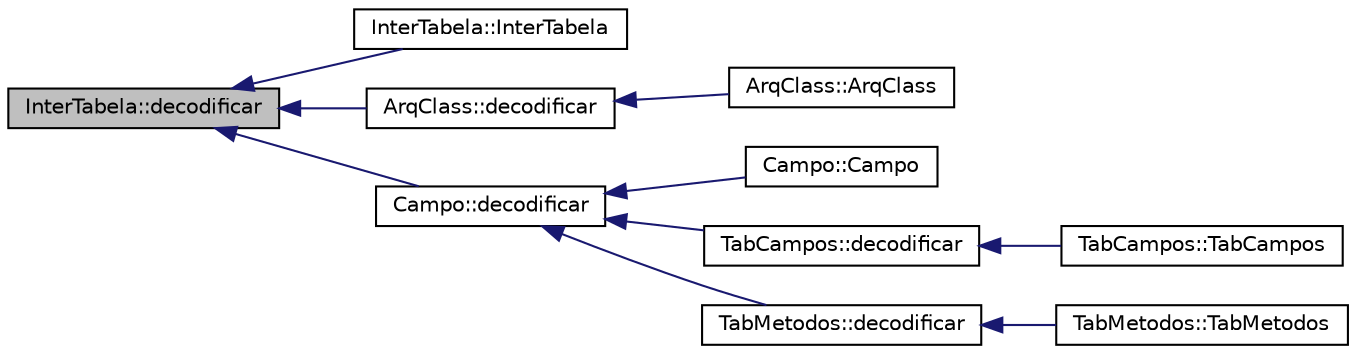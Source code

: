 digraph "InterTabela::decodificar"
{
  edge [fontname="Helvetica",fontsize="10",labelfontname="Helvetica",labelfontsize="10"];
  node [fontname="Helvetica",fontsize="10",shape=record];
  rankdir="LR";
  Node8 [label="InterTabela::decodificar",height=0.2,width=0.4,color="black", fillcolor="grey75", style="filled", fontcolor="black"];
  Node8 -> Node9 [dir="back",color="midnightblue",fontsize="10",style="solid",fontname="Helvetica"];
  Node9 [label="InterTabela::InterTabela",height=0.2,width=0.4,color="black", fillcolor="white", style="filled",URL="$class_inter_tabela.html#a383c408a81e925a732e951b8b4e8aaae",tooltip="Construtor com o conhecimento prévio do seu tamanho. "];
  Node8 -> Node10 [dir="back",color="midnightblue",fontsize="10",style="solid",fontname="Helvetica"];
  Node10 [label="ArqClass::decodificar",height=0.2,width=0.4,color="black", fillcolor="white", style="filled",URL="$class_arq_class.html#a1d4cf50b04382f066d7e8825ea23d978",tooltip="Decodificador do arquivo binário .class. "];
  Node10 -> Node11 [dir="back",color="midnightblue",fontsize="10",style="solid",fontname="Helvetica"];
  Node11 [label="ArqClass::ArqClass",height=0.2,width=0.4,color="black", fillcolor="white", style="filled",URL="$class_arq_class.html#a6ffa9e6cf6fb50c5af4a7e85cc5c09ea"];
  Node8 -> Node12 [dir="back",color="midnightblue",fontsize="10",style="solid",fontname="Helvetica"];
  Node12 [label="Campo::decodificar",height=0.2,width=0.4,color="black", fillcolor="white", style="filled",URL="$class_campo.html#a9946b8d819483b197b7a783681f942b1",tooltip="Decodificador do arquivo binário .class para um campo, extraindo todos os seus dados específicos..."];
  Node12 -> Node13 [dir="back",color="midnightblue",fontsize="10",style="solid",fontname="Helvetica"];
  Node13 [label="Campo::Campo",height=0.2,width=0.4,color="black", fillcolor="white", style="filled",URL="$class_campo.html#a7d275e6320f677fecafbf0b5cf99e762"];
  Node12 -> Node14 [dir="back",color="midnightblue",fontsize="10",style="solid",fontname="Helvetica"];
  Node14 [label="TabCampos::decodificar",height=0.2,width=0.4,color="black", fillcolor="white", style="filled",URL="$class_tab_campos.html#af650290fd65f2600b851e45f179f9026",tooltip="Decodificador do arquivo binário .class para a tabela de campos. "];
  Node14 -> Node15 [dir="back",color="midnightblue",fontsize="10",style="solid",fontname="Helvetica"];
  Node15 [label="TabCampos::TabCampos",height=0.2,width=0.4,color="black", fillcolor="white", style="filled",URL="$class_tab_campos.html#ae3da19802776620e58cef4b6a430a354"];
  Node12 -> Node16 [dir="back",color="midnightblue",fontsize="10",style="solid",fontname="Helvetica"];
  Node16 [label="TabMetodos::decodificar",height=0.2,width=0.4,color="black", fillcolor="white", style="filled",URL="$class_tab_metodos.html#ac241ebb953c7fe3dd573629ad745a9e4",tooltip="Decodificador do arquivo binário .class para a tabela de métodos. "];
  Node16 -> Node17 [dir="back",color="midnightblue",fontsize="10",style="solid",fontname="Helvetica"];
  Node17 [label="TabMetodos::TabMetodos",height=0.2,width=0.4,color="black", fillcolor="white", style="filled",URL="$class_tab_metodos.html#afc9c47c4b917b599b073737aa64509ae"];
}
